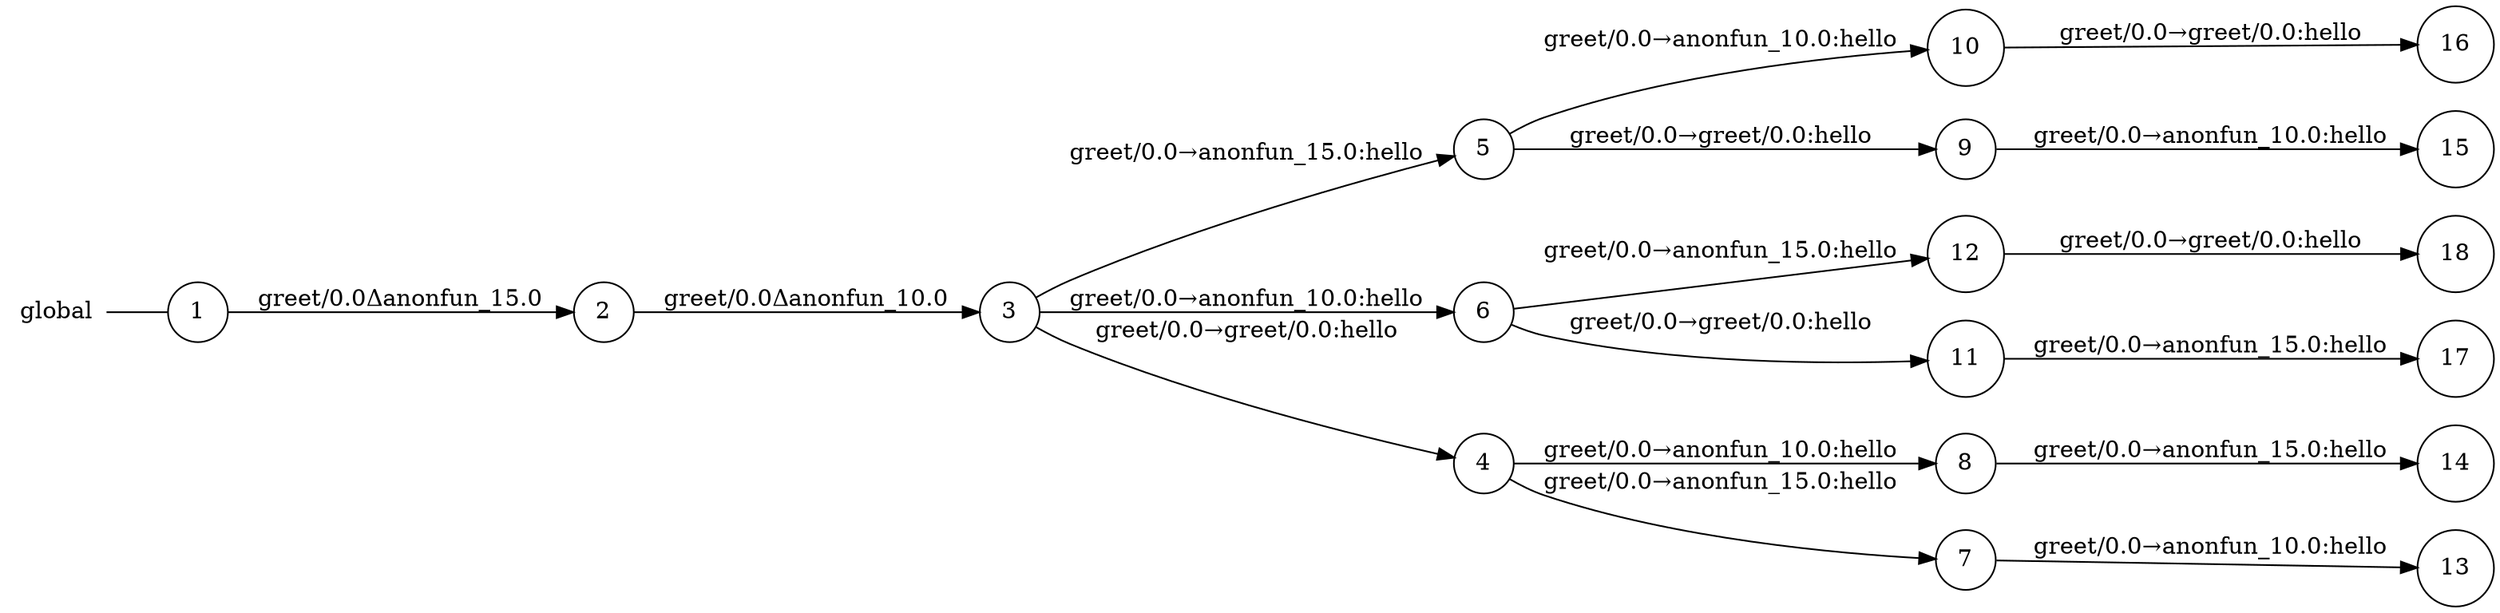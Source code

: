 digraph global {
	rankdir="LR";
	n_0 [label="global", shape="plaintext"];
	n_1 [id="5", shape=circle, label="5"];
	n_2 [id="15", shape=circle, label="15"];
	n_3 [id="12", shape=circle, label="12"];
	n_4 [id="11", shape=circle, label="11"];
	n_5 [id="17", shape=circle, label="17"];
	n_6 [id="18", shape=circle, label="18"];
	n_7 [id="14", shape=circle, label="14"];
	n_8 [id="6", shape=circle, label="6"];
	n_9 [id="13", shape=circle, label="13"];
	n_10 [id="10", shape=circle, label="10"];
	n_11 [id="1", shape=circle, label="1"];
	n_0 -> n_11 [arrowhead=none];
	n_12 [id="9", shape=circle, label="9"];
	n_13 [id="2", shape=circle, label="2"];
	n_14 [id="8", shape=circle, label="8"];
	n_15 [id="4", shape=circle, label="4"];
	n_16 [id="7", shape=circle, label="7"];
	n_17 [id="3", shape=circle, label="3"];
	n_18 [id="16", shape=circle, label="16"];

	n_1 -> n_12 [id="[$e|7]", label="greet/0.0→greet/0.0:hello"];
	n_8 -> n_4 [id="[$e|9]", label="greet/0.0→greet/0.0:hello"];
	n_17 -> n_1 [id="[$e|3]", label="greet/0.0→anonfun_15.0:hello"];
	n_10 -> n_18 [id="[$e|14]", label="greet/0.0→greet/0.0:hello"];
	n_15 -> n_14 [id="[$e|6]", label="greet/0.0→anonfun_10.0:hello"];
	n_14 -> n_7 [id="[$e|12]", label="greet/0.0→anonfun_15.0:hello"];
	n_1 -> n_10 [id="[$e|8]", label="greet/0.0→anonfun_10.0:hello"];
	n_4 -> n_5 [id="[$e|15]", label="greet/0.0→anonfun_15.0:hello"];
	n_12 -> n_2 [id="[$e|13]", label="greet/0.0→anonfun_10.0:hello"];
	n_8 -> n_3 [id="[$e|10]", label="greet/0.0→anonfun_15.0:hello"];
	n_15 -> n_16 [id="[$e|5]", label="greet/0.0→anonfun_15.0:hello"];
	n_16 -> n_9 [id="[$e|11]", label="greet/0.0→anonfun_10.0:hello"];
	n_11 -> n_13 [id="[$e|0]", label="greet/0.0Δanonfun_15.0"];
	n_13 -> n_17 [id="[$e|1]", label="greet/0.0Δanonfun_10.0"];
	n_3 -> n_6 [id="[$e|16]", label="greet/0.0→greet/0.0:hello"];
	n_17 -> n_8 [id="[$e|4]", label="greet/0.0→anonfun_10.0:hello"];
	n_17 -> n_15 [id="[$e|2]", label="greet/0.0→greet/0.0:hello"];
}
